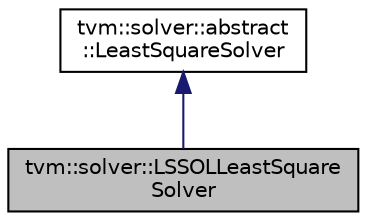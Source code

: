 digraph "tvm::solver::LSSOLLeastSquareSolver"
{
  edge [fontname="Helvetica",fontsize="10",labelfontname="Helvetica",labelfontsize="10"];
  node [fontname="Helvetica",fontsize="10",shape=record];
  Node2 [label="tvm::solver::LSSOLLeastSquare\lSolver",height=0.2,width=0.4,color="black", fillcolor="grey75", style="filled", fontcolor="black"];
  Node3 -> Node2 [dir="back",color="midnightblue",fontsize="10",style="solid",fontname="Helvetica"];
  Node3 [label="tvm::solver::abstract\l::LeastSquareSolver",height=0.2,width=0.4,color="black", fillcolor="white", style="filled",URL="$classtvm_1_1solver_1_1abstract_1_1LeastSquareSolver.html"];
}

